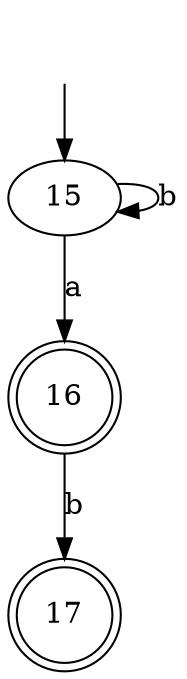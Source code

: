 digraph fa {
	15 [label=15]
	16 [label=16]
	17 [label=17]
	15
	16 [shape=doublecircle]
	17 [shape=doublecircle]
	15 -> 15 [label=b]
	15 -> 16 [label=a]
	16 -> 17 [label=b]
	"" [shape=plaintext]
	"" -> 15
}
